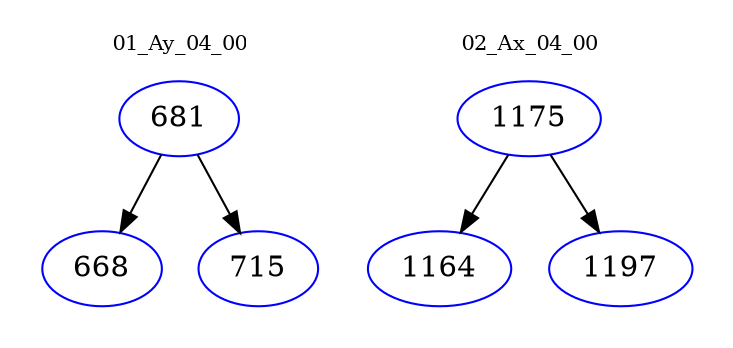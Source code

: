 digraph{
subgraph cluster_0 {
color = white
label = "01_Ay_04_00";
fontsize=10;
T0_681 [label="681", color="blue"]
T0_681 -> T0_668 [color="black"]
T0_668 [label="668", color="blue"]
T0_681 -> T0_715 [color="black"]
T0_715 [label="715", color="blue"]
}
subgraph cluster_1 {
color = white
label = "02_Ax_04_00";
fontsize=10;
T1_1175 [label="1175", color="blue"]
T1_1175 -> T1_1164 [color="black"]
T1_1164 [label="1164", color="blue"]
T1_1175 -> T1_1197 [color="black"]
T1_1197 [label="1197", color="blue"]
}
}
